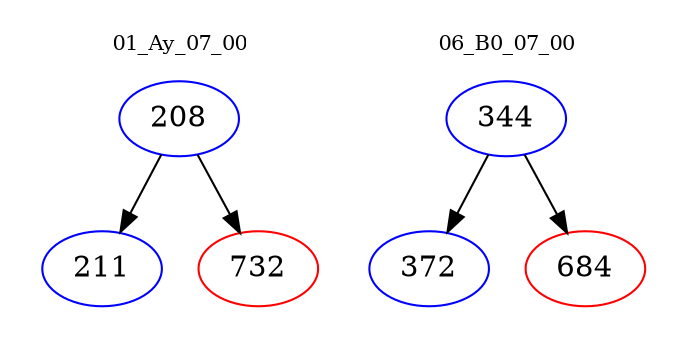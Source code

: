 digraph{
subgraph cluster_0 {
color = white
label = "01_Ay_07_00";
fontsize=10;
T0_208 [label="208", color="blue"]
T0_208 -> T0_211 [color="black"]
T0_211 [label="211", color="blue"]
T0_208 -> T0_732 [color="black"]
T0_732 [label="732", color="red"]
}
subgraph cluster_1 {
color = white
label = "06_B0_07_00";
fontsize=10;
T1_344 [label="344", color="blue"]
T1_344 -> T1_372 [color="black"]
T1_372 [label="372", color="blue"]
T1_344 -> T1_684 [color="black"]
T1_684 [label="684", color="red"]
}
}
